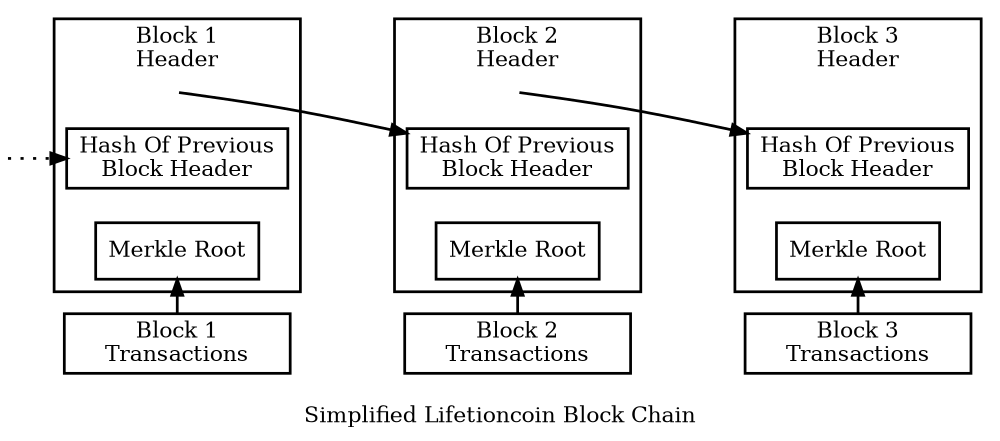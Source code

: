 digraph blockchain {

//splines = "ortho";
rankdir=LR;
size=6.66;
node [ shape = "box", penwidth = 1.75 ];
edge [ penwidth = 1.75 ];
penwidth = 1.75;
nodesep = 0.3;

        _transactions0 [ label = "Block 1\nTransactions", width = 2 ];
    subgraph cluster_block0header {
        _blockHeader0 [ style = "invis", label = "", width = 0, height = 0 ];
        hashBlock9 [label = "Hash Of Previous\nBlock Header", shape = box];
        hashMerkleRoot0 [label = "Merkle Root"];

        label = "Block 1\nHeader"
    }



    _transactions1 [ label = "Block 2\nTransactions", width = 2 ];

    subgraph cluster_block1header {
        _blockHeader1 [ style = "invis", label = "", width = 0, height = 0 ];
        hashBlock0 [label = "Hash Of Previous\nBlock Header", shape = box];
        hashMerkleRoot1 [label = "Merkle Root"];
        label = "Block 2\nHeader"
    }


    _transactions2 [ label = "Block 3\nTransactions", width = 2 ];
    _block2 [ style = "invis", label = "", width = 0, height = 0 ];
    subgraph cluster_block2header {
        _blockHeader2 [ style = "invis", label = "", width = 0, height = 0 ];
        hashBlock1 [label = "Hash Of Previous\nBlock Header", shape = box];
        hashMerkleRoot2 [label = "Merkle Root"];
        label = "Block 3\nHeader"
    }
invis0 [ style = "invis", label = "", width = 0, height = 0 ];
invis1 [ style = "invis", label = "", width = 0, height = 0 ];

invis0 -> hashBlock9 [ style = dotted ];

_blockHeader0 -> hashBlock0 [ minlen = 2 ];
//hashBlock0 -> hashBlock1 [ style = "invis" ];
_blockHeader1 -> hashBlock1 [ minlen = 2 ];

hashMerkleRoot0 -> hashMerkleRoot1 -> hashMerkleRoot2 [ style = invis, weight = 100, minlen = 2 ];

_transactions0 -> hashMerkleRoot0 [constraint = false, minlen = 1];
_transactions1 -> hashMerkleRoot1 [constraint = false, minlen = 1];
_transactions2 -> hashMerkleRoot2 [constraint = false, minlen = 1];

_transactions0 -> _transactions1 -> _transactions2 [ style = "invis", minlen = 2 ];
invis1 -> _transactions0 [ style = "invis", minlen = 1 ];


label = "\nSimplified Lifetioncoin Block Chain";
}
